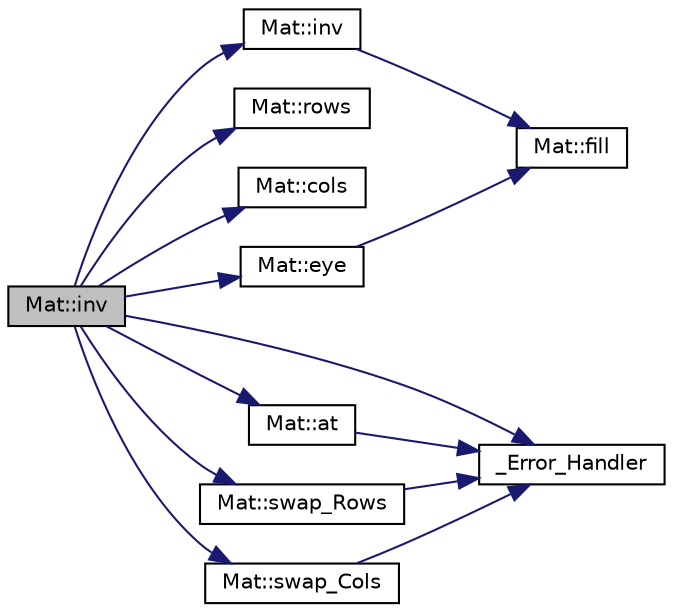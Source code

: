 digraph "Mat::inv"
{
 // INTERACTIVE_SVG=YES
 // LATEX_PDF_SIZE
  edge [fontname="Helvetica",fontsize="10",labelfontname="Helvetica",labelfontsize="10"];
  node [fontname="Helvetica",fontsize="10",shape=record];
  rankdir="LR";
  Node43 [label="Mat::inv",height=0.2,width=0.4,color="black", fillcolor="grey75", style="filled", fontcolor="black",tooltip=" "];
  Node43 -> Node44 [color="midnightblue",fontsize="10",style="solid",fontname="Helvetica"];
  Node44 [label="Mat::inv",height=0.2,width=0.4,color="black", fillcolor="white", style="filled",URL="$class_mat.html#a8655dfdd2bcf36aeb250f71b746632c3",tooltip=" "];
  Node44 -> Node45 [color="midnightblue",fontsize="10",style="solid",fontname="Helvetica"];
  Node45 [label="Mat::fill",height=0.2,width=0.4,color="black", fillcolor="white", style="filled",URL="$class_mat.html#abadfedd9dc62cb060771a03ac40c7340",tooltip=" "];
  Node43 -> Node46 [color="midnightblue",fontsize="10",style="solid",fontname="Helvetica"];
  Node46 [label="Mat::rows",height=0.2,width=0.4,color="black", fillcolor="white", style="filled",URL="$class_mat.html#a5b965c2e37939da2aea0af686209655c",tooltip=" "];
  Node43 -> Node47 [color="midnightblue",fontsize="10",style="solid",fontname="Helvetica"];
  Node47 [label="Mat::cols",height=0.2,width=0.4,color="black", fillcolor="white", style="filled",URL="$class_mat.html#a88332d9cd088208e24bea1f10651d1e7",tooltip=" "];
  Node43 -> Node48 [color="midnightblue",fontsize="10",style="solid",fontname="Helvetica"];
  Node48 [label="_Error_Handler",height=0.2,width=0.4,color="black", fillcolor="white", style="filled",URL="$main_8cpp.html#a425dc7e549f2b17a4f48496d9561d248",tooltip=" "];
  Node43 -> Node49 [color="midnightblue",fontsize="10",style="solid",fontname="Helvetica"];
  Node49 [label="Mat::eye",height=0.2,width=0.4,color="black", fillcolor="white", style="filled",URL="$class_mat.html#ab02af947644cba411f97e1459485b67d",tooltip=" "];
  Node49 -> Node45 [color="midnightblue",fontsize="10",style="solid",fontname="Helvetica"];
  Node43 -> Node50 [color="midnightblue",fontsize="10",style="solid",fontname="Helvetica"];
  Node50 [label="Mat::at",height=0.2,width=0.4,color="black", fillcolor="white", style="filled",URL="$class_mat.html#a5f4b8f7e3c55a1caf7161c11ec2a2465",tooltip=" "];
  Node50 -> Node48 [color="midnightblue",fontsize="10",style="solid",fontname="Helvetica"];
  Node43 -> Node51 [color="midnightblue",fontsize="10",style="solid",fontname="Helvetica"];
  Node51 [label="Mat::swap_Rows",height=0.2,width=0.4,color="black", fillcolor="white", style="filled",URL="$class_mat.html#a410c3755a4d91c1ef2bbe3fed93fbb00",tooltip=" "];
  Node51 -> Node48 [color="midnightblue",fontsize="10",style="solid",fontname="Helvetica"];
  Node43 -> Node52 [color="midnightblue",fontsize="10",style="solid",fontname="Helvetica"];
  Node52 [label="Mat::swap_Cols",height=0.2,width=0.4,color="black", fillcolor="white", style="filled",URL="$class_mat.html#af942681667806bc48eecd8f793e35c3b",tooltip=" "];
  Node52 -> Node48 [color="midnightblue",fontsize="10",style="solid",fontname="Helvetica"];
}
